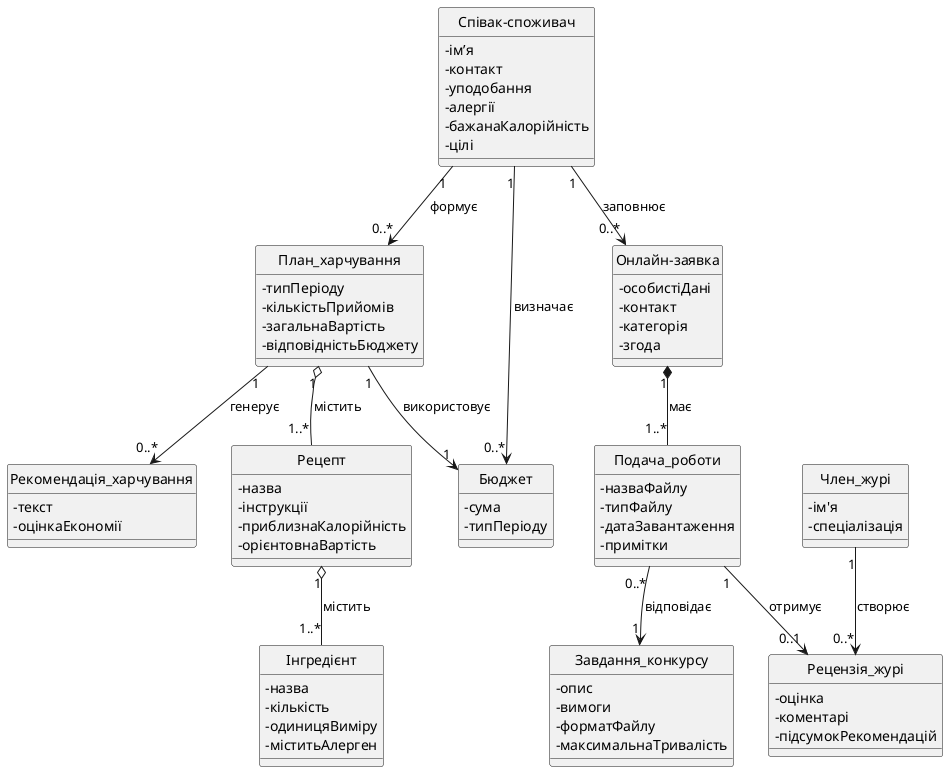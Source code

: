 @startuml
skinparam classAttributeIconSize 0
hide circle

class "Співак-споживач" as User {
  - ім’я
  - контакт
  - уподобання
  - алергії
  - бажанаКалорійність
  - цілі
}

class "План_харчування" as MealPlan {
  - типПеріоду
  - кількістьПрийомів
  - загальнаВартість
  - відповідністьБюджету
}

class "Рецепт" as Recipe {
  - назва
  - інструкції
  - приблизнаКалорійність
  - орієнтовнаВартість
}

class "Інгредієнт" as Ingredient {
  - назва
  - кількість
  - одиницяВиміру 
  - міститьАлерген
}

class "Бюджет" as Budget {
  - сума
  - типПеріоду
}

class "Рекомендація_харчування" as NutritionRecommendation {
  - текст
  - оцінкаЕкономії
}

class "Онлайн-заявка" as Application {
  - особистіДані
  - контакт
  - категорія
  - згода
}

class "Завдання_конкурсу" as ContestTask {
  - опис
  - вимоги
  - форматФайлу
  - максимальнаТривалість
}

class "Подача_роботи" as Submission {
  - назваФайлу
  - типФайлу
  - датаЗавантаження
  - примітки
}

class "Член_журі" as JuryMember {
  - ім'я
  - спеціалізація
}

class "Рецензія_журі" as JuryReview {
  - оцінка
  - коментарі
  - підсумокРекомендацій
}

User "1" --> "0..*" MealPlan : формує
MealPlan "1" o-- "1..*" Recipe : містить
Recipe "1" o-- "1..*" Ingredient : містить
MealPlan "1" --> "1" Budget : використовує
User "1" --> "0..*" Budget : визначає
MealPlan "1" --> "0..*" NutritionRecommendation : генерує

User "1" --> "0..*" Application : заповнює
Application "1" *-- "1..*" Submission : має
Submission "0..*" --> "1" ContestTask : відповідає
Submission "1" --> "0..1" JuryReview : отримує

JuryMember "1" --> "0..*" JuryReview : створює
@enduml
